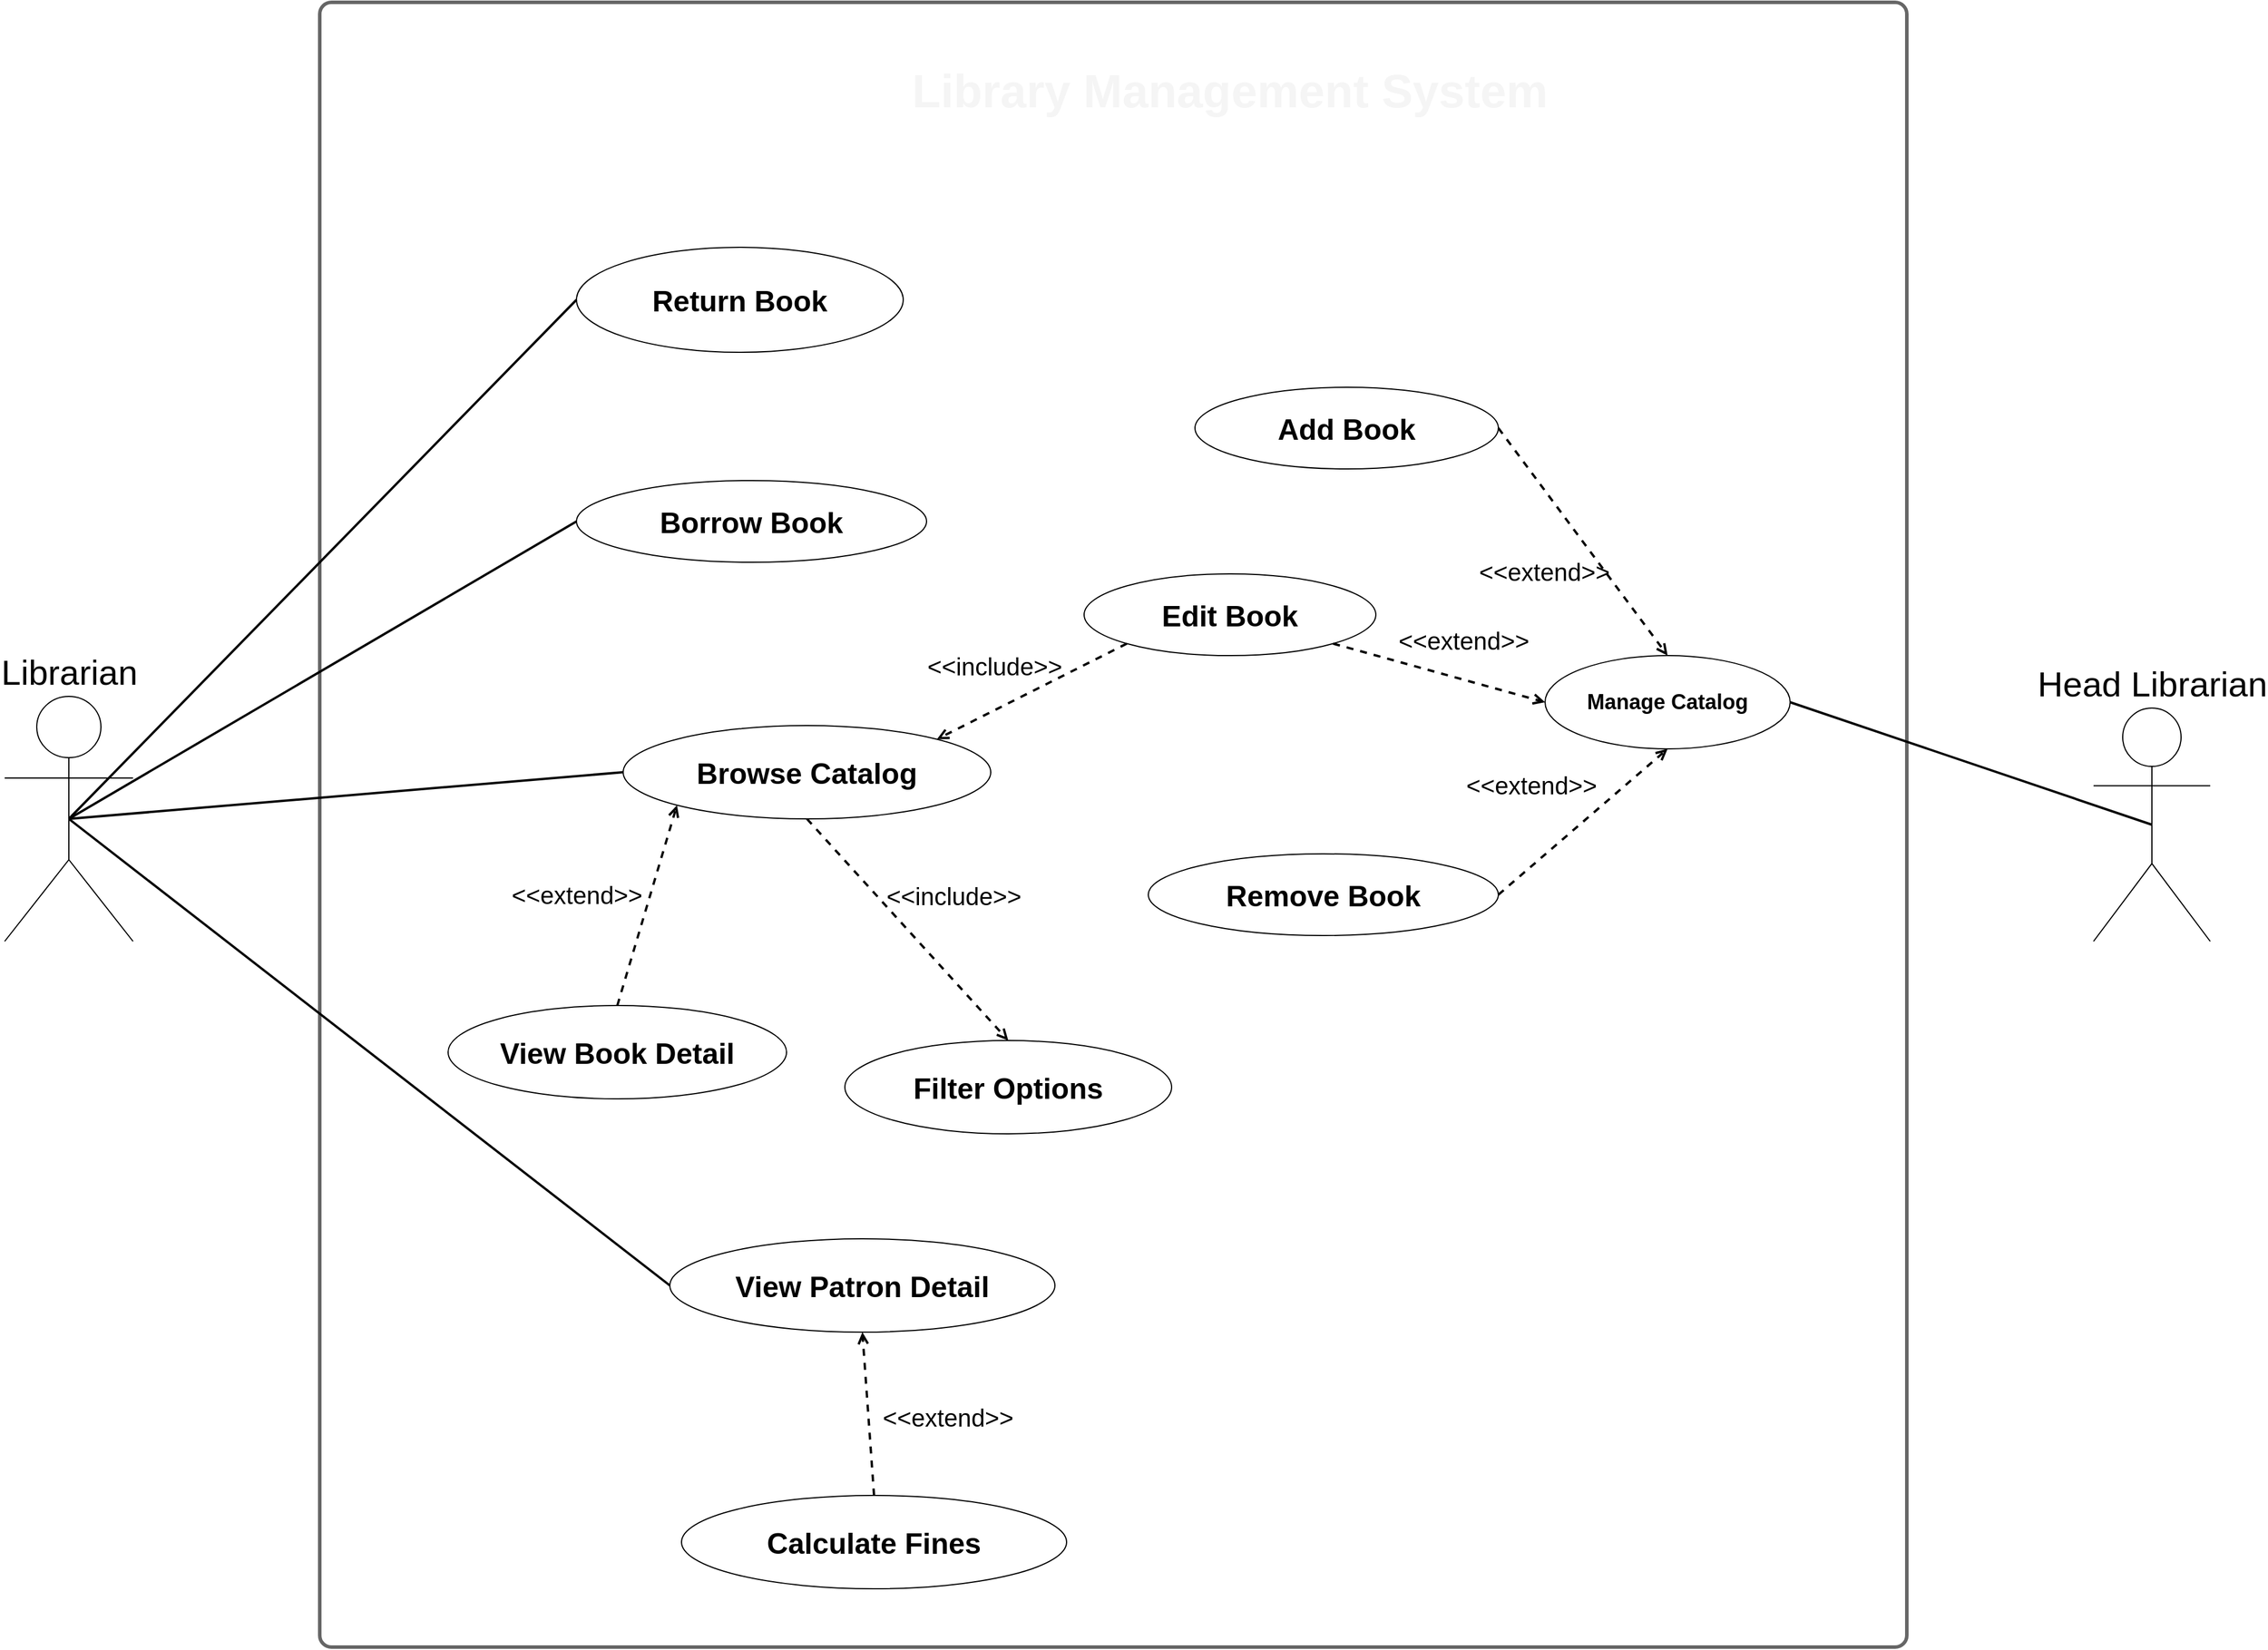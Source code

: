 <mxfile>
    <diagram id="YpAD6TKje53Sr4CiJCvB" name="Page-1">
        <mxGraphModel dx="2194" dy="1746" grid="1" gridSize="10" guides="1" tooltips="1" connect="1" arrows="1" fold="1" page="1" pageScale="1" pageWidth="5000" pageHeight="5000" background="none" math="0" shadow="0">
            <root>
                <mxCell id="0"/>
                <mxCell id="1" parent="0"/>
                <mxCell id="2" value="&lt;font style=&quot;font-size: 30px;&quot;&gt;Librarian&lt;/font&gt;" style="shape=umlActor;verticalLabelPosition=top;verticalAlign=bottom;html=1;fontSize=17;labelPosition=center;align=center;" parent="1" vertex="1">
                    <mxGeometry x="1840" y="2005" width="110" height="210" as="geometry"/>
                </mxCell>
                <mxCell id="4" value="&lt;font style=&quot;font-size: 30px;&quot;&gt;Head Librarian&lt;/font&gt;" style="shape=umlActor;verticalLabelPosition=top;verticalAlign=bottom;html=1;fontSize=15;labelPosition=center;align=center;" parent="1" vertex="1">
                    <mxGeometry x="3630" y="2015" width="100" height="200" as="geometry"/>
                </mxCell>
                <object placeholders="1" c4Name="Library Management System" label="&lt;font style=&quot;font-size: 16px&quot;&gt;&lt;b&gt;&lt;div style=&quot;text-align: left&quot;&gt;%c4Name%&lt;/div&gt;&lt;/b&gt;&lt;/font&gt;&lt;div style=&quot;text-align: left&quot;&gt;[%c4Application%]&lt;/div&gt;" id="5">
                    <mxCell style="rounded=1;fontSize=11;whiteSpace=wrap;html=1;arcSize=20;fillColor=none;strokeColor=#666666;fontColor=#F5F5F5;labelBackgroundColor=none;align=center;verticalAlign=bottom;labelBorderColor=none;spacingTop=0;spacing=10;metaEdit=1;rotatable=0;perimeter=rectanglePerimeter;labelPadding=0;allowArrows=0;connectable=0;expand=0;recursiveResize=0;editable=1;pointerEvents=0;absoluteArcSize=1;points=[[0.25,0,0],[0.5,0,0],[0.75,0,0],[1,0.25,0],[1,0.5,0],[1,0.75,0],[0.75,1,0],[0.5,1,0],[0.25,1,0],[0,0.75,0],[0,0.5,0],[0,0.25,0]];strokeWidth=3;labelPosition=center;verticalLabelPosition=top;spacingBottom=-54;textOpacity=0;" parent="1" vertex="1">
                        <mxGeometry x="2110" y="1410" width="1360" height="1410" as="geometry"/>
                    </mxCell>
                </object>
                <mxCell id="6" value="Library Management System" style="text;strokeColor=none;align=center;fillColor=none;html=1;verticalAlign=middle;whiteSpace=wrap;rounded=0;strokeWidth=3;fontColor=#F5F5F5;fontSize=40;fontStyle=1" parent="1" vertex="1">
                    <mxGeometry x="2570" y="1430" width="640" height="110" as="geometry"/>
                </mxCell>
                <mxCell id="9" value="Add Book" style="ellipse;whiteSpace=wrap;html=1;fontStyle=1;fontSize=25;" parent="1" vertex="1">
                    <mxGeometry x="2860" y="1740" width="260" height="70" as="geometry"/>
                </mxCell>
                <mxCell id="10" value="Edit Book" style="ellipse;whiteSpace=wrap;html=1;fontStyle=1;fontSize=25;" parent="1" vertex="1">
                    <mxGeometry x="2765" y="1900" width="250" height="70" as="geometry"/>
                </mxCell>
                <mxCell id="13" value="Remove Book" style="ellipse;whiteSpace=wrap;html=1;fontStyle=1;fontSize=25;" parent="1" vertex="1">
                    <mxGeometry x="2820" y="2140" width="300" height="70" as="geometry"/>
                </mxCell>
                <mxCell id="21" value="View Patron Detail" style="ellipse;whiteSpace=wrap;html=1;fontStyle=1;fontSize=25;" parent="1" vertex="1">
                    <mxGeometry x="2410" y="2470" width="330" height="80" as="geometry"/>
                </mxCell>
                <mxCell id="24" value="&lt;font style=&quot;font-size: 25px;&quot;&gt;Browse Catalog&lt;/font&gt;" style="ellipse;whiteSpace=wrap;html=1;fontStyle=1;fontSize=18;" parent="1" vertex="1">
                    <mxGeometry x="2370" y="2030" width="315" height="80" as="geometry"/>
                </mxCell>
                <mxCell id="27" value="Filter Options" style="ellipse;whiteSpace=wrap;html=1;fontStyle=1;fontSize=25;" parent="1" vertex="1">
                    <mxGeometry x="2560" y="2300" width="280" height="80" as="geometry"/>
                </mxCell>
                <mxCell id="30" value="&amp;lt;&amp;lt;include&amp;gt;&amp;gt;" style="html=1;verticalAlign=bottom;labelBackgroundColor=none;endArrow=open;endFill=0;dashed=1;fontSize=21;entryX=0.5;entryY=0;entryDx=0;entryDy=0;exitX=0.5;exitY=1;exitDx=0;exitDy=0;strokeWidth=2;" parent="1" source="24" target="27" edge="1">
                    <mxGeometry x="0.126" y="38" width="160" relative="1" as="geometry">
                        <mxPoint x="1550" y="2420" as="sourcePoint"/>
                        <mxPoint x="1670" y="2420" as="targetPoint"/>
                        <mxPoint as="offset"/>
                    </mxGeometry>
                </mxCell>
                <mxCell id="31" value="Borrow Book" style="ellipse;whiteSpace=wrap;html=1;fontStyle=1;fontSize=25;" parent="1" vertex="1">
                    <mxGeometry x="2330" y="1820" width="300" height="70" as="geometry"/>
                </mxCell>
                <mxCell id="32" value="Return Book" style="ellipse;whiteSpace=wrap;html=1;fontStyle=1;fontSize=25;" parent="1" vertex="1">
                    <mxGeometry x="2330" y="1620" width="280" height="90" as="geometry"/>
                </mxCell>
                <mxCell id="39" value="Calculate Fines" style="ellipse;whiteSpace=wrap;html=1;fontStyle=1;fontSize=25;" parent="1" vertex="1">
                    <mxGeometry x="2420" y="2690" width="330" height="80" as="geometry"/>
                </mxCell>
                <mxCell id="53" value="" style="endArrow=none;startArrow=none;endFill=0;startFill=0;endSize=8;html=1;verticalAlign=bottom;labelBackgroundColor=none;strokeWidth=2;fontSize=14;exitX=0.5;exitY=0.5;exitDx=0;exitDy=0;exitPerimeter=0;entryX=0;entryY=0.5;entryDx=0;entryDy=0;" parent="1" source="2" target="32" edge="1">
                    <mxGeometry width="160" relative="1" as="geometry">
                        <mxPoint x="1225" y="1860" as="sourcePoint"/>
                        <mxPoint x="1670" y="1645" as="targetPoint"/>
                    </mxGeometry>
                </mxCell>
                <mxCell id="54" value="" style="endArrow=none;startArrow=none;endFill=0;startFill=0;endSize=8;html=1;verticalAlign=bottom;labelBackgroundColor=none;strokeWidth=2;fontSize=14;exitX=0.5;exitY=0.5;exitDx=0;exitDy=0;exitPerimeter=0;entryX=0;entryY=0.5;entryDx=0;entryDy=0;" parent="1" source="2" target="31" edge="1">
                    <mxGeometry width="160" relative="1" as="geometry">
                        <mxPoint x="1235" y="1870" as="sourcePoint"/>
                        <mxPoint x="1680" y="1655" as="targetPoint"/>
                        <Array as="points"/>
                    </mxGeometry>
                </mxCell>
                <mxCell id="57" value="" style="endArrow=none;startArrow=none;endFill=0;startFill=0;endSize=8;html=1;verticalAlign=bottom;labelBackgroundColor=none;strokeWidth=2;fontSize=14;exitX=0.5;exitY=0.5;exitDx=0;exitDy=0;exitPerimeter=0;entryX=0;entryY=0.5;entryDx=0;entryDy=0;" parent="1" source="2" target="21" edge="1">
                    <mxGeometry width="160" relative="1" as="geometry">
                        <mxPoint x="1215" y="1850" as="sourcePoint"/>
                        <mxPoint x="1530" y="2360" as="targetPoint"/>
                    </mxGeometry>
                </mxCell>
                <mxCell id="58" value="" style="endArrow=none;startArrow=none;endFill=0;startFill=0;endSize=8;html=1;verticalAlign=bottom;labelBackgroundColor=none;strokeWidth=2;fontSize=14;exitX=0.5;exitY=0.5;exitDx=0;exitDy=0;exitPerimeter=0;entryX=0;entryY=0.5;entryDx=0;entryDy=0;" parent="1" source="2" target="24" edge="1">
                    <mxGeometry width="160" relative="1" as="geometry">
                        <mxPoint x="1225" y="1860" as="sourcePoint"/>
                        <mxPoint x="1540" y="2310" as="targetPoint"/>
                    </mxGeometry>
                </mxCell>
                <mxCell id="60" value="" style="endArrow=none;startArrow=none;endFill=0;startFill=0;endSize=8;html=1;verticalAlign=bottom;labelBackgroundColor=none;strokeWidth=2;fontSize=14;exitX=1;exitY=0.5;exitDx=0;exitDy=0;entryX=0.5;entryY=0.5;entryDx=0;entryDy=0;entryPerimeter=0;" parent="1" source="71" target="4" edge="1">
                    <mxGeometry width="160" relative="1" as="geometry">
                        <mxPoint x="1245" y="1880" as="sourcePoint"/>
                        <mxPoint x="1560" y="2330" as="targetPoint"/>
                    </mxGeometry>
                </mxCell>
                <mxCell id="71" value="Manage Catalog" style="ellipse;whiteSpace=wrap;html=1;fontStyle=1;fontSize=18;" parent="1" vertex="1">
                    <mxGeometry x="3160" y="1970" width="210" height="80" as="geometry"/>
                </mxCell>
                <mxCell id="92" value="&amp;lt;&amp;lt;extend&amp;gt;&amp;gt;" style="html=1;verticalAlign=bottom;labelBackgroundColor=none;endArrow=open;endFill=0;dashed=1;entryX=0.5;entryY=1;entryDx=0;entryDy=0;exitX=1;exitY=0.5;exitDx=0;exitDy=0;strokeWidth=2;fontSize=21;" edge="1" parent="1" source="13" target="71">
                    <mxGeometry x="-0.245" y="41" width="160" relative="1" as="geometry">
                        <mxPoint x="3460" y="1785" as="sourcePoint"/>
                        <mxPoint x="3400" y="1705" as="targetPoint"/>
                        <mxPoint y="-1" as="offset"/>
                    </mxGeometry>
                </mxCell>
                <mxCell id="93" value="&amp;lt;&amp;lt;extend&amp;gt;&amp;gt;" style="html=1;verticalAlign=bottom;labelBackgroundColor=none;endArrow=open;endFill=0;dashed=1;entryX=0;entryY=0.5;entryDx=0;entryDy=0;strokeWidth=2;fontSize=21;exitX=1;exitY=1;exitDx=0;exitDy=0;" edge="1" parent="1" source="10" target="71">
                    <mxGeometry x="0.179" y="18" width="160" relative="1" as="geometry">
                        <mxPoint x="3560" y="1570" as="sourcePoint"/>
                        <mxPoint x="3450" y="1630" as="targetPoint"/>
                        <Array as="points"/>
                        <mxPoint as="offset"/>
                    </mxGeometry>
                </mxCell>
                <mxCell id="94" value="&amp;lt;&amp;lt;extend&amp;gt;&amp;gt;" style="html=1;verticalAlign=bottom;labelBackgroundColor=none;endArrow=open;endFill=0;dashed=1;entryX=0.5;entryY=0;entryDx=0;entryDy=0;strokeWidth=2;fontSize=21;exitX=1;exitY=0.5;exitDx=0;exitDy=0;" edge="1" parent="1" source="9" target="71">
                    <mxGeometry x="0.109" y="-50" width="160" relative="1" as="geometry">
                        <mxPoint x="3400.0" y="1690" as="sourcePoint"/>
                        <mxPoint x="3530.0" y="1690" as="targetPoint"/>
                        <mxPoint x="-1" as="offset"/>
                    </mxGeometry>
                </mxCell>
                <mxCell id="95" value="&amp;lt;&amp;lt;include&amp;gt;&amp;gt;" style="html=1;verticalAlign=bottom;labelBackgroundColor=none;endArrow=open;endFill=0;dashed=1;fontSize=21;entryX=1;entryY=0;entryDx=0;entryDy=0;exitX=0;exitY=1;exitDx=0;exitDy=0;strokeWidth=2;" edge="1" parent="1" source="10" target="24">
                    <mxGeometry x="0.272" y="-20" width="160" relative="1" as="geometry">
                        <mxPoint x="2702.5" y="2100" as="sourcePoint"/>
                        <mxPoint x="2797.5" y="2245" as="targetPoint"/>
                        <mxPoint x="-1" as="offset"/>
                    </mxGeometry>
                </mxCell>
                <mxCell id="96" value="View Book Detail" style="ellipse;whiteSpace=wrap;html=1;fontStyle=1;fontSize=25;" vertex="1" parent="1">
                    <mxGeometry x="2220" y="2270" width="290" height="80" as="geometry"/>
                </mxCell>
                <mxCell id="99" value="&amp;lt;&amp;lt;extend&amp;gt;&amp;gt;" style="html=1;verticalAlign=bottom;labelBackgroundColor=none;endArrow=open;endFill=0;dashed=1;entryX=0;entryY=1;entryDx=0;entryDy=0;strokeWidth=2;fontSize=21;exitX=0.5;exitY=0;exitDx=0;exitDy=0;" edge="1" parent="1" source="96" target="24">
                    <mxGeometry x="-0.258" y="57" width="160" relative="1" as="geometry">
                        <mxPoint x="2962.891" y="1972.487" as="sourcePoint"/>
                        <mxPoint x="3170.0" y="2020" as="targetPoint"/>
                        <Array as="points"/>
                        <mxPoint x="1" as="offset"/>
                    </mxGeometry>
                </mxCell>
                <mxCell id="101" value="&amp;lt;&amp;lt;extend&amp;gt;&amp;gt;" style="html=1;verticalAlign=bottom;labelBackgroundColor=none;endArrow=open;endFill=0;dashed=1;entryX=0.5;entryY=1;entryDx=0;entryDy=0;strokeWidth=2;fontSize=21;exitX=0.5;exitY=0;exitDx=0;exitDy=0;" edge="1" parent="1" source="39" target="21">
                    <mxGeometry x="-0.32" y="-67" width="160" relative="1" as="geometry">
                        <mxPoint x="2261.75" y="2808.71" as="sourcePoint"/>
                        <mxPoint x="2369.997" y="2630.002" as="targetPoint"/>
                        <Array as="points"/>
                        <mxPoint as="offset"/>
                    </mxGeometry>
                </mxCell>
            </root>
        </mxGraphModel>
    </diagram>
</mxfile>